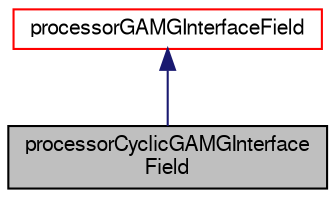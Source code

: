 digraph "processorCyclicGAMGInterfaceField"
{
  bgcolor="transparent";
  edge [fontname="FreeSans",fontsize="10",labelfontname="FreeSans",labelfontsize="10"];
  node [fontname="FreeSans",fontsize="10",shape=record];
  Node1 [label="processorCyclicGAMGInterface\lField",height=0.2,width=0.4,color="black", fillcolor="grey75", style="filled" fontcolor="black"];
  Node2 -> Node1 [dir="back",color="midnightblue",fontsize="10",style="solid",fontname="FreeSans"];
  Node2 [label="processorGAMGInterfaceField",height=0.2,width=0.4,color="red",URL="$a01932.html",tooltip="GAMG agglomerated processor interface field. "];
}
